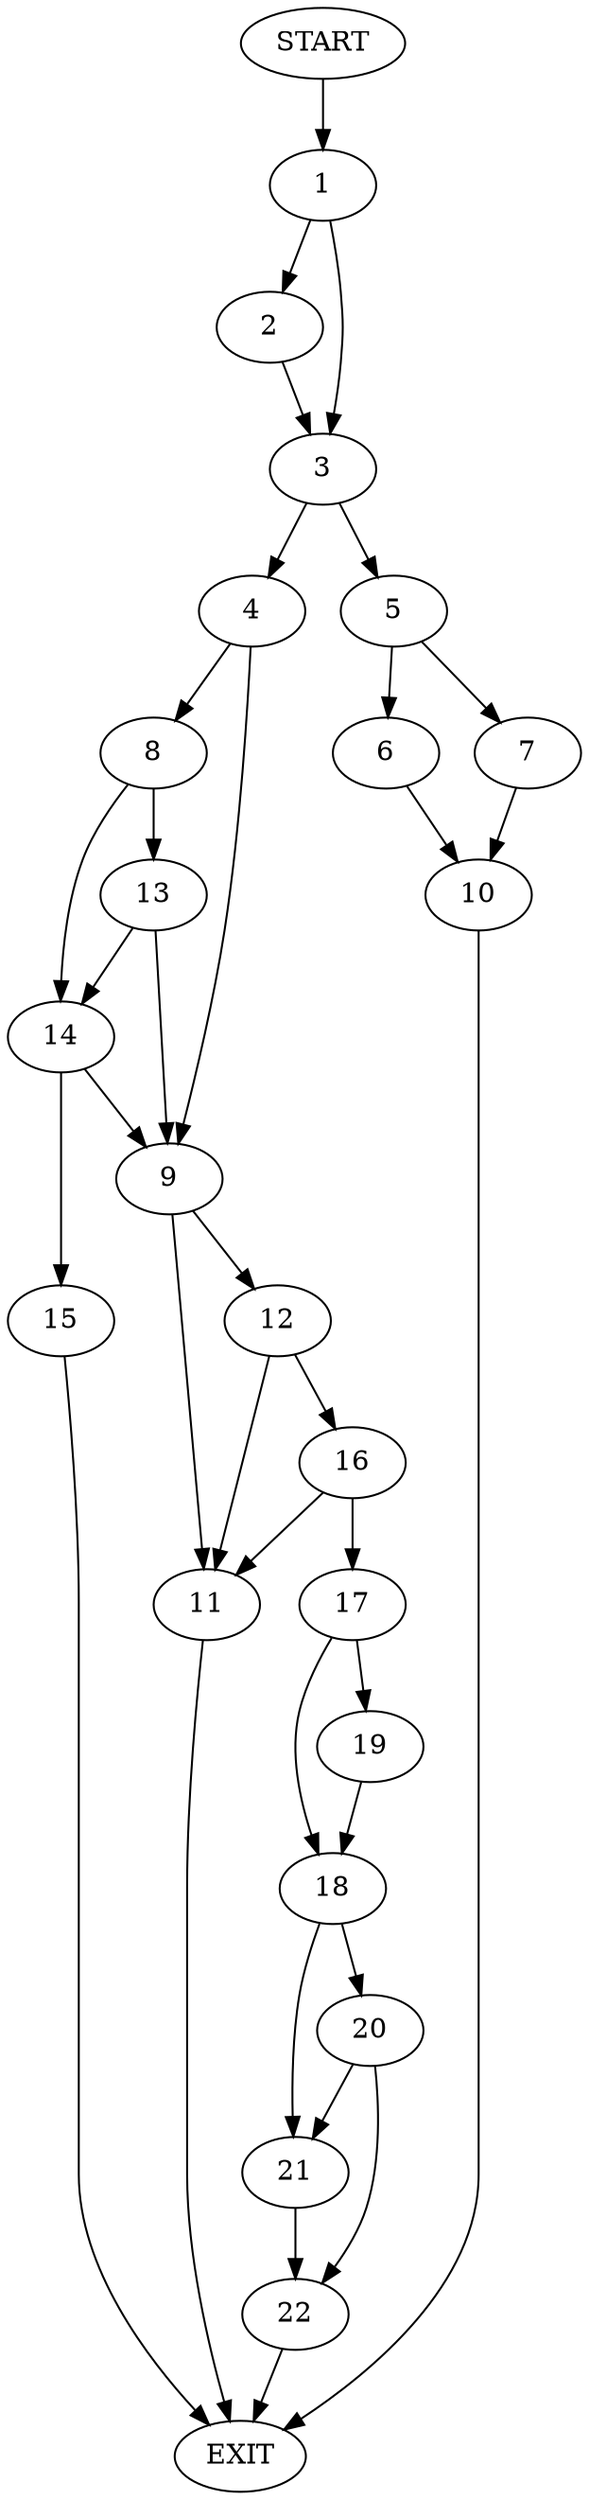 digraph {
0 [label="START"]
23 [label="EXIT"]
0 -> 1
1 -> 2
1 -> 3
2 -> 3
3 -> 4
3 -> 5
5 -> 6
5 -> 7
4 -> 8
4 -> 9
7 -> 10
6 -> 10
10 -> 23
9 -> 11
9 -> 12
8 -> 13
8 -> 14
14 -> 15
14 -> 9
13 -> 14
13 -> 9
15 -> 23
12 -> 11
12 -> 16
11 -> 23
16 -> 17
16 -> 11
17 -> 18
17 -> 19
18 -> 20
18 -> 21
19 -> 18
20 -> 22
20 -> 21
21 -> 22
22 -> 23
}
